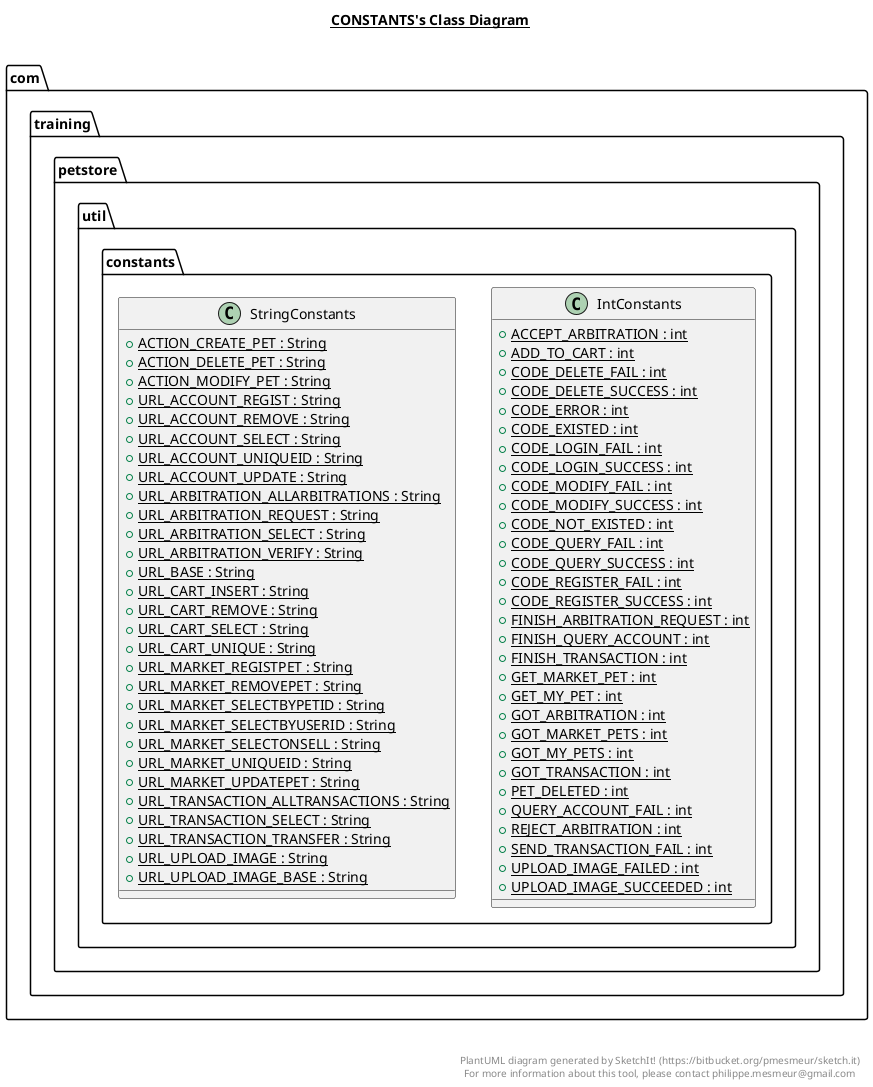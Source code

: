 @startuml

title __CONSTANTS's Class Diagram__\n

  namespace com.training.petstore {
    namespace util.constants {
      class com.training.petstore.util.constants.IntConstants {
          {static} + ACCEPT_ARBITRATION : int
          {static} + ADD_TO_CART : int
          {static} + CODE_DELETE_FAIL : int
          {static} + CODE_DELETE_SUCCESS : int
          {static} + CODE_ERROR : int
          {static} + CODE_EXISTED : int
          {static} + CODE_LOGIN_FAIL : int
          {static} + CODE_LOGIN_SUCCESS : int
          {static} + CODE_MODIFY_FAIL : int
          {static} + CODE_MODIFY_SUCCESS : int
          {static} + CODE_NOT_EXISTED : int
          {static} + CODE_QUERY_FAIL : int
          {static} + CODE_QUERY_SUCCESS : int
          {static} + CODE_REGISTER_FAIL : int
          {static} + CODE_REGISTER_SUCCESS : int
          {static} + FINISH_ARBITRATION_REQUEST : int
          {static} + FINISH_QUERY_ACCOUNT : int
          {static} + FINISH_TRANSACTION : int
          {static} + GET_MARKET_PET : int
          {static} + GET_MY_PET : int
          {static} + GOT_ARBITRATION : int
          {static} + GOT_MARKET_PETS : int
          {static} + GOT_MY_PETS : int
          {static} + GOT_TRANSACTION : int
          {static} + PET_DELETED : int
          {static} + QUERY_ACCOUNT_FAIL : int
          {static} + REJECT_ARBITRATION : int
          {static} + SEND_TRANSACTION_FAIL : int
          {static} + UPLOAD_IMAGE_FAILED : int
          {static} + UPLOAD_IMAGE_SUCCEEDED : int
      }
    }
  }
  

  namespace com.training.petstore {
    namespace util.constants {
      class com.training.petstore.util.constants.StringConstants {
          {static} + ACTION_CREATE_PET : String
          {static} + ACTION_DELETE_PET : String
          {static} + ACTION_MODIFY_PET : String
          {static} + URL_ACCOUNT_REGIST : String
          {static} + URL_ACCOUNT_REMOVE : String
          {static} + URL_ACCOUNT_SELECT : String
          {static} + URL_ACCOUNT_UNIQUEID : String
          {static} + URL_ACCOUNT_UPDATE : String
          {static} + URL_ARBITRATION_ALLARBITRATIONS : String
          {static} + URL_ARBITRATION_REQUEST : String
          {static} + URL_ARBITRATION_SELECT : String
          {static} + URL_ARBITRATION_VERIFY : String
          {static} + URL_BASE : String
          {static} + URL_CART_INSERT : String
          {static} + URL_CART_REMOVE : String
          {static} + URL_CART_SELECT : String
          {static} + URL_CART_UNIQUE : String
          {static} + URL_MARKET_REGISTPET : String
          {static} + URL_MARKET_REMOVEPET : String
          {static} + URL_MARKET_SELECTBYPETID : String
          {static} + URL_MARKET_SELECTBYUSERID : String
          {static} + URL_MARKET_SELECTONSELL : String
          {static} + URL_MARKET_UNIQUEID : String
          {static} + URL_MARKET_UPDATEPET : String
          {static} + URL_TRANSACTION_ALLTRANSACTIONS : String
          {static} + URL_TRANSACTION_SELECT : String
          {static} + URL_TRANSACTION_TRANSFER : String
          {static} + URL_UPLOAD_IMAGE : String
          {static} + URL_UPLOAD_IMAGE_BASE : String
      }
    }
  }
  



right footer


PlantUML diagram generated by SketchIt! (https://bitbucket.org/pmesmeur/sketch.it)
For more information about this tool, please contact philippe.mesmeur@gmail.com
endfooter

@enduml
